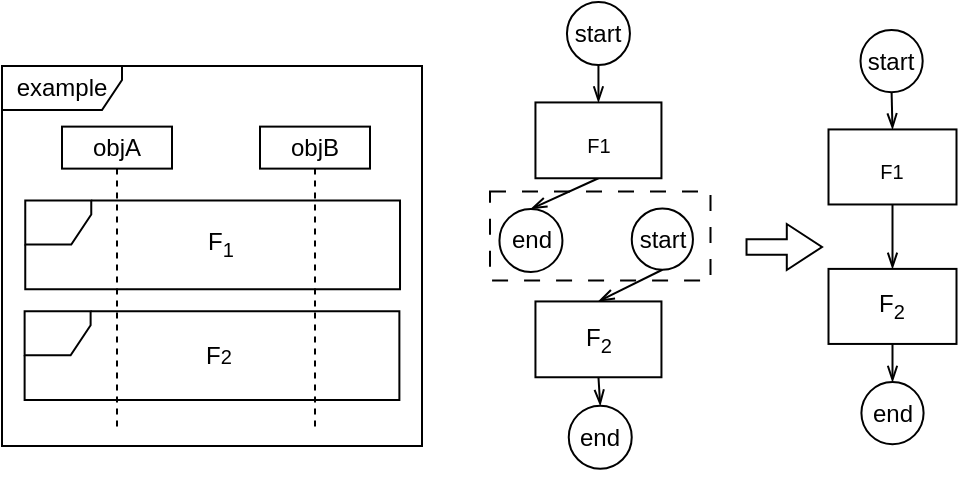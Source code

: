 <mxfile version="24.2.2" type="github">
  <diagram name="第 1 页" id="PI-PgolQ2Xf6EuyH13EB">
    <mxGraphModel dx="635" dy="430" grid="0" gridSize="10" guides="1" tooltips="1" connect="1" arrows="1" fold="1" page="1" pageScale="1" pageWidth="1169" pageHeight="1654" math="0" shadow="0">
      <root>
        <mxCell id="0" />
        <mxCell id="1" parent="0" />
        <mxCell id="4_5liSmTW8YfvUXAWCBd-45" value="" style="html=1;shadow=0;dashed=0;align=center;verticalAlign=middle;shape=mxgraph.arrows2.arrow;dy=0.66;dx=17.61;notch=0;" vertex="1" parent="1">
          <mxGeometry x="452.26" y="159" width="37.75" height="23" as="geometry" />
        </mxCell>
        <mxCell id="4_5liSmTW8YfvUXAWCBd-47" value="" style="group" vertex="1" connectable="0" parent="1">
          <mxGeometry x="80" y="80" width="210" height="190" as="geometry" />
        </mxCell>
        <mxCell id="4_5liSmTW8YfvUXAWCBd-48" value="objA" style="shape=umlLifeline;perimeter=lifelinePerimeter;whiteSpace=wrap;html=1;container=1;dropTarget=0;collapsible=0;recursiveResize=0;outlineConnect=0;portConstraint=eastwest;newEdgeStyle={&quot;curved&quot;:0,&quot;rounded&quot;:0};size=21;" vertex="1" parent="4_5liSmTW8YfvUXAWCBd-47">
          <mxGeometry x="30" y="30.31" width="55" height="150" as="geometry" />
        </mxCell>
        <mxCell id="4_5liSmTW8YfvUXAWCBd-49" value="" style="shape=umlFrame;whiteSpace=wrap;html=1;pointerEvents=0;width=33;height=22;" vertex="1" parent="4_5liSmTW8YfvUXAWCBd-47">
          <mxGeometry x="11.63" y="67.274" width="187.38" height="44.313" as="geometry" />
        </mxCell>
        <mxCell id="4_5liSmTW8YfvUXAWCBd-50" value="example" style="shape=umlFrame;whiteSpace=wrap;html=1;pointerEvents=0;width=60;height=22;" vertex="1" parent="4_5liSmTW8YfvUXAWCBd-47">
          <mxGeometry width="210.0" height="190" as="geometry" />
        </mxCell>
        <mxCell id="4_5liSmTW8YfvUXAWCBd-51" value="F&lt;sub&gt;1&lt;/sub&gt;" style="text;html=1;align=center;verticalAlign=middle;resizable=0;points=[];autosize=1;strokeColor=none;fillColor=none;" vertex="1" parent="4_5liSmTW8YfvUXAWCBd-47">
          <mxGeometry x="93.0" y="74.854" width="31" height="29" as="geometry" />
        </mxCell>
        <mxCell id="4_5liSmTW8YfvUXAWCBd-54" value="objB" style="shape=umlLifeline;perimeter=lifelinePerimeter;whiteSpace=wrap;html=1;container=1;dropTarget=0;collapsible=0;recursiveResize=0;outlineConnect=0;portConstraint=eastwest;newEdgeStyle={&quot;curved&quot;:0,&quot;rounded&quot;:0};size=21;" vertex="1" parent="4_5liSmTW8YfvUXAWCBd-47">
          <mxGeometry x="129" y="30.31" width="55" height="150.914" as="geometry" />
        </mxCell>
        <mxCell id="4_5liSmTW8YfvUXAWCBd-57" value="" style="shape=umlFrame;whiteSpace=wrap;html=1;pointerEvents=0;width=33;height=22;" vertex="1" parent="4_5liSmTW8YfvUXAWCBd-47">
          <mxGeometry x="11.31" y="122.646" width="187.38" height="44.313" as="geometry" />
        </mxCell>
        <mxCell id="4_5liSmTW8YfvUXAWCBd-58" value="F&lt;span style=&quot;font-size: 10px;&quot;&gt;2&lt;/span&gt;" style="text;html=1;align=center;verticalAlign=middle;resizable=0;points=[];autosize=1;strokeColor=none;fillColor=none;" vertex="1" parent="4_5liSmTW8YfvUXAWCBd-47">
          <mxGeometry x="92.68" y="132.236" width="31" height="26" as="geometry" />
        </mxCell>
        <mxCell id="4_5liSmTW8YfvUXAWCBd-83" value="" style="group" vertex="1" connectable="0" parent="1">
          <mxGeometry x="324" y="48" width="110.25" height="235" as="geometry" />
        </mxCell>
        <mxCell id="4_5liSmTW8YfvUXAWCBd-30" value="" style="rounded=0;whiteSpace=wrap;html=1;dashed=1;dashPattern=8 8;" vertex="1" parent="4_5liSmTW8YfvUXAWCBd-83">
          <mxGeometry y="94.758" width="110.25" height="44.536" as="geometry" />
        </mxCell>
        <mxCell id="4_5liSmTW8YfvUXAWCBd-18" style="rounded=0;orthogonalLoop=1;jettySize=auto;html=1;exitX=0.5;exitY=1;exitDx=0;exitDy=0;endArrow=openThin;endFill=0;" edge="1" parent="4_5liSmTW8YfvUXAWCBd-83" source="4_5liSmTW8YfvUXAWCBd-20" target="4_5liSmTW8YfvUXAWCBd-23">
          <mxGeometry relative="1" as="geometry">
            <mxPoint x="64.125" y="7.581" as="sourcePoint" />
          </mxGeometry>
        </mxCell>
        <mxCell id="4_5liSmTW8YfvUXAWCBd-19" style="rounded=0;orthogonalLoop=1;jettySize=auto;html=1;exitX=0.5;exitY=1;exitDx=0;exitDy=0;entryX=0.5;entryY=0;entryDx=0;entryDy=0;endArrow=openThin;endFill=0;" edge="1" parent="4_5liSmTW8YfvUXAWCBd-83" source="4_5liSmTW8YfvUXAWCBd-26" target="4_5liSmTW8YfvUXAWCBd-24">
          <mxGeometry relative="1" as="geometry">
            <mxPoint x="132.525" y="164.879" as="sourcePoint" />
          </mxGeometry>
        </mxCell>
        <mxCell id="4_5liSmTW8YfvUXAWCBd-20" value="start" style="ellipse;whiteSpace=wrap;html=1;aspect=fixed;" vertex="1" parent="4_5liSmTW8YfvUXAWCBd-83">
          <mxGeometry x="38.475" width="31.5" height="31.5" as="geometry" />
        </mxCell>
        <mxCell id="4_5liSmTW8YfvUXAWCBd-21" value="end" style="ellipse;whiteSpace=wrap;html=1;aspect=fixed;" vertex="1" parent="4_5liSmTW8YfvUXAWCBd-83">
          <mxGeometry x="4.725" y="103.444" width="31.5" height="31.5" as="geometry" />
        </mxCell>
        <mxCell id="4_5liSmTW8YfvUXAWCBd-22" style="rounded=0;orthogonalLoop=1;jettySize=auto;html=1;exitX=0.5;exitY=1;exitDx=0;exitDy=0;entryX=0.5;entryY=0;entryDx=0;entryDy=0;endArrow=openThin;endFill=0;" edge="1" parent="4_5liSmTW8YfvUXAWCBd-83" source="4_5liSmTW8YfvUXAWCBd-23" target="4_5liSmTW8YfvUXAWCBd-21">
          <mxGeometry relative="1" as="geometry" />
        </mxCell>
        <mxCell id="4_5liSmTW8YfvUXAWCBd-23" value="&lt;sub&gt;F1&lt;/sub&gt;" style="rounded=0;whiteSpace=wrap;html=1;" vertex="1" parent="4_5liSmTW8YfvUXAWCBd-83">
          <mxGeometry x="22.725" y="50.222" width="63.0" height="37.903" as="geometry" />
        </mxCell>
        <mxCell id="4_5liSmTW8YfvUXAWCBd-24" value="F&lt;sub&gt;2&lt;/sub&gt;" style="rounded=0;whiteSpace=wrap;html=1;" vertex="1" parent="4_5liSmTW8YfvUXAWCBd-83">
          <mxGeometry x="22.725" y="149.718" width="63.0" height="37.903" as="geometry" />
        </mxCell>
        <mxCell id="4_5liSmTW8YfvUXAWCBd-25" style="rounded=0;orthogonalLoop=1;jettySize=auto;html=1;exitX=0.5;exitY=1;exitDx=0;exitDy=0;entryX=0.5;entryY=0;entryDx=0;entryDy=0;endArrow=openThin;endFill=0;" edge="1" parent="4_5liSmTW8YfvUXAWCBd-83" source="4_5liSmTW8YfvUXAWCBd-24" target="4_5liSmTW8YfvUXAWCBd-28">
          <mxGeometry relative="1" as="geometry">
            <mxPoint x="65.025" y="238.08" as="targetPoint" />
          </mxGeometry>
        </mxCell>
        <mxCell id="4_5liSmTW8YfvUXAWCBd-26" value="start" style="ellipse;whiteSpace=wrap;html=1;aspect=fixed;" vertex="1" parent="4_5liSmTW8YfvUXAWCBd-83">
          <mxGeometry x="70.875" y="103.286" width="30.6" height="30.6" as="geometry" />
        </mxCell>
        <mxCell id="4_5liSmTW8YfvUXAWCBd-28" value="end" style="ellipse;whiteSpace=wrap;html=1;aspect=fixed;" vertex="1" parent="4_5liSmTW8YfvUXAWCBd-83">
          <mxGeometry x="39.375" y="201.835" width="31.5" height="31.5" as="geometry" />
        </mxCell>
        <mxCell id="4_5liSmTW8YfvUXAWCBd-84" value="" style="group" vertex="1" connectable="0" parent="1">
          <mxGeometry x="493.25" y="48" width="64" height="242" as="geometry" />
        </mxCell>
        <mxCell id="4_5liSmTW8YfvUXAWCBd-33" style="rounded=0;orthogonalLoop=1;jettySize=auto;html=1;exitX=0.5;exitY=1;exitDx=0;exitDy=0;entryX=0.5;entryY=0;entryDx=0;entryDy=0;endArrow=openThin;endFill=0;" edge="1" parent="4_5liSmTW8YfvUXAWCBd-84" target="4_5liSmTW8YfvUXAWCBd-38" source="4_5liSmTW8YfvUXAWCBd-35">
          <mxGeometry relative="1" as="geometry">
            <mxPoint x="41.143" y="31.822" as="sourcePoint" />
          </mxGeometry>
        </mxCell>
        <mxCell id="4_5liSmTW8YfvUXAWCBd-35" value="start" style="ellipse;whiteSpace=wrap;html=1;aspect=fixed;" vertex="1" parent="4_5liSmTW8YfvUXAWCBd-84">
          <mxGeometry x="16" y="14" width="31.1" height="31.1" as="geometry" />
        </mxCell>
        <mxCell id="4_5liSmTW8YfvUXAWCBd-44" style="rounded=0;orthogonalLoop=1;jettySize=auto;html=1;entryX=0.5;entryY=0;entryDx=0;entryDy=0;endArrow=openThin;endFill=0;" edge="1" parent="4_5liSmTW8YfvUXAWCBd-84" source="4_5liSmTW8YfvUXAWCBd-38" target="4_5liSmTW8YfvUXAWCBd-39">
          <mxGeometry relative="1" as="geometry" />
        </mxCell>
        <mxCell id="4_5liSmTW8YfvUXAWCBd-38" value="&lt;sub&gt;F1&lt;/sub&gt;" style="rounded=0;whiteSpace=wrap;html=1;" vertex="1" parent="4_5liSmTW8YfvUXAWCBd-84">
          <mxGeometry y="63.713" width="64" height="37.519" as="geometry" />
        </mxCell>
        <mxCell id="4_5liSmTW8YfvUXAWCBd-39" value="F&lt;sub&gt;2&lt;/sub&gt;" style="rounded=0;whiteSpace=wrap;html=1;" vertex="1" parent="4_5liSmTW8YfvUXAWCBd-84">
          <mxGeometry y="133.45" width="64" height="37.519" as="geometry" />
        </mxCell>
        <mxCell id="4_5liSmTW8YfvUXAWCBd-40" style="rounded=0;orthogonalLoop=1;jettySize=auto;html=1;exitX=0.5;exitY=1;exitDx=0;exitDy=0;entryX=0.5;entryY=0;entryDx=0;entryDy=0;endArrow=openThin;endFill=0;" edge="1" parent="4_5liSmTW8YfvUXAWCBd-84" source="4_5liSmTW8YfvUXAWCBd-39" target="4_5liSmTW8YfvUXAWCBd-42">
          <mxGeometry relative="1" as="geometry">
            <mxPoint x="42.057" y="223.496" as="targetPoint" />
          </mxGeometry>
        </mxCell>
        <mxCell id="4_5liSmTW8YfvUXAWCBd-42" value="end" style="ellipse;whiteSpace=wrap;html=1;aspect=fixed;" vertex="1" parent="4_5liSmTW8YfvUXAWCBd-84">
          <mxGeometry x="16.45" y="190.001" width="31.1" height="31.1" as="geometry" />
        </mxCell>
      </root>
    </mxGraphModel>
  </diagram>
</mxfile>
